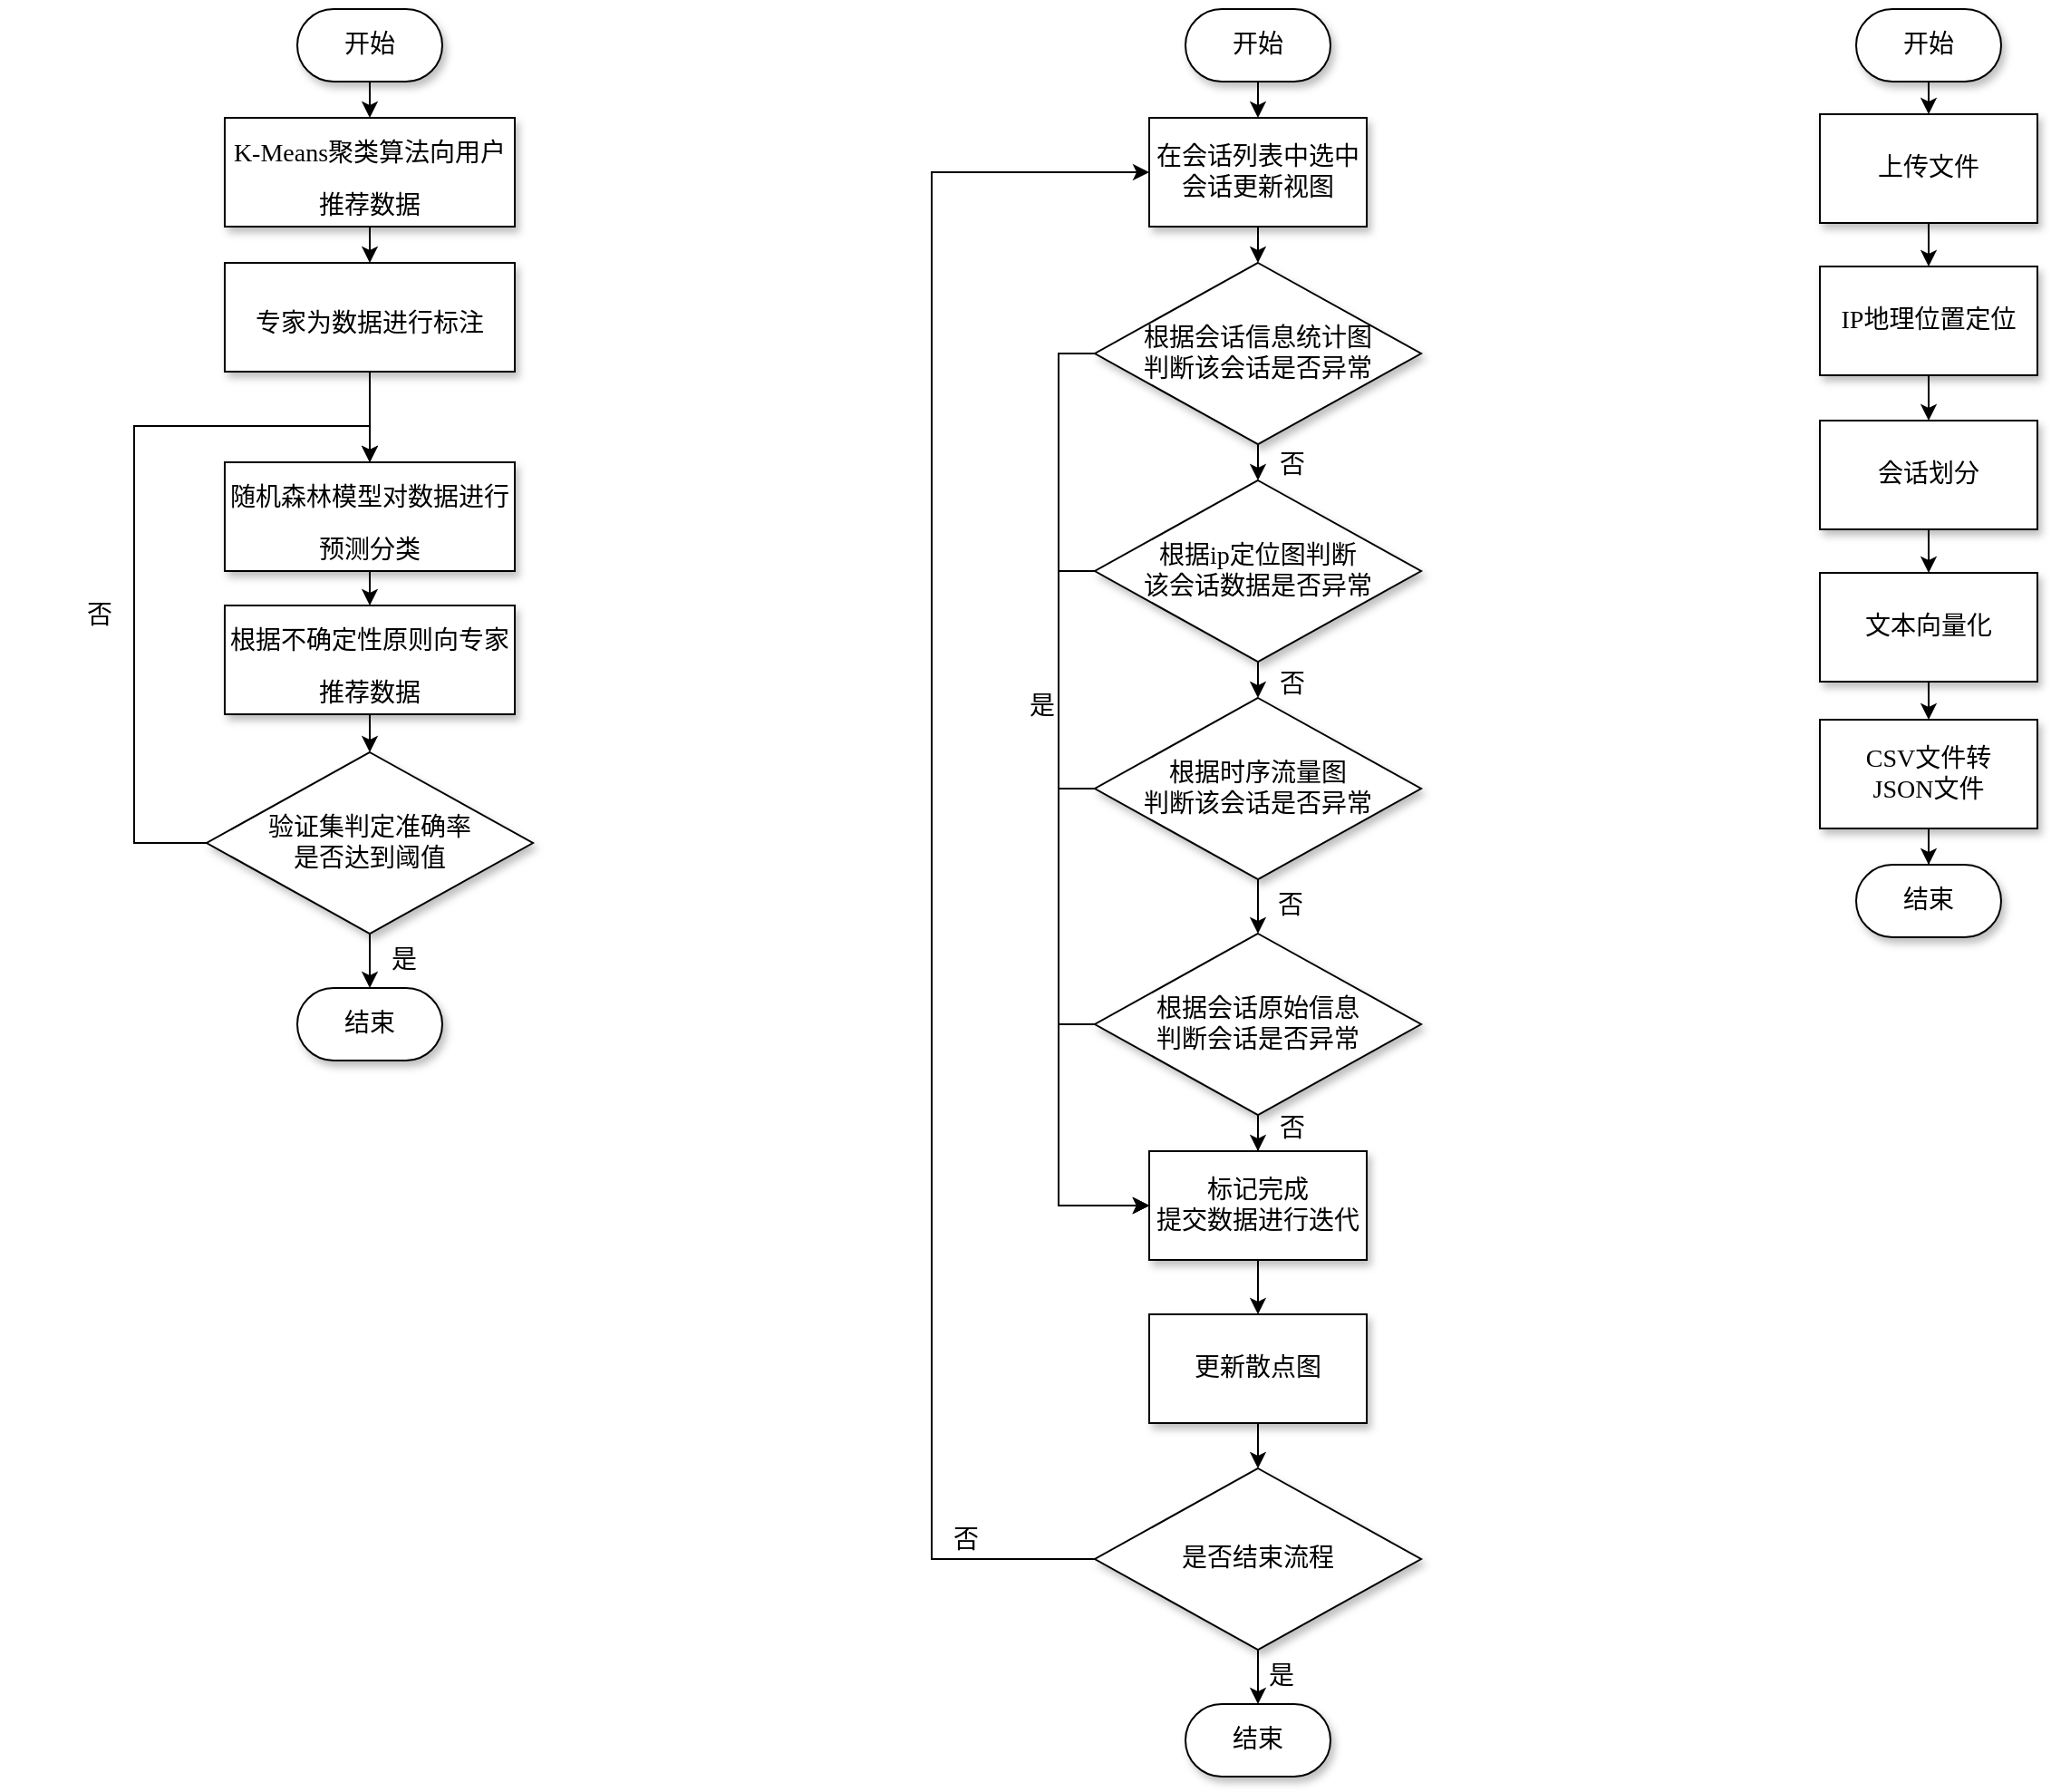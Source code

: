 <mxfile version="19.0.3" type="github">
  <diagram id="92vi3gmfMHJBr1PCUuRd" name="Page-1">
    <mxGraphModel dx="1577" dy="452" grid="1" gridSize="10" guides="1" tooltips="1" connect="1" arrows="1" fold="1" page="1" pageScale="1" pageWidth="827" pageHeight="1169" math="0" shadow="0">
      <root>
        <mxCell id="0" />
        <mxCell id="1" parent="0" />
        <mxCell id="blCKw0wp8l2TaCpXEBkv-14" style="edgeStyle=orthogonalEdgeStyle;rounded=0;orthogonalLoop=1;jettySize=auto;html=1;exitX=0.5;exitY=1;exitDx=0;exitDy=0;entryX=0.5;entryY=0;entryDx=0;entryDy=0;fontFamily=Times New Roman;fontSize=14;" parent="1" source="blCKw0wp8l2TaCpXEBkv-3" target="blCKw0wp8l2TaCpXEBkv-5" edge="1">
          <mxGeometry relative="1" as="geometry" />
        </mxCell>
        <mxCell id="blCKw0wp8l2TaCpXEBkv-3" value="&lt;font style=&quot;font-size: 14px;&quot;&gt;&lt;span style=&quot;&quot;&gt;开始&lt;/span&gt;&lt;/font&gt;" style="rounded=1;whiteSpace=wrap;html=1;arcSize=50;fontFamily=Times New Roman;fontStyle=0;shadow=1;" parent="1" vertex="1">
          <mxGeometry x="-20" y="10" width="80" height="40" as="geometry" />
        </mxCell>
        <mxCell id="blCKw0wp8l2TaCpXEBkv-15" style="edgeStyle=orthogonalEdgeStyle;rounded=0;orthogonalLoop=1;jettySize=auto;html=1;exitX=0.5;exitY=1;exitDx=0;exitDy=0;entryX=0.5;entryY=0;entryDx=0;entryDy=0;fontFamily=Times New Roman;fontSize=14;" parent="1" source="blCKw0wp8l2TaCpXEBkv-5" target="blCKw0wp8l2TaCpXEBkv-8" edge="1">
          <mxGeometry relative="1" as="geometry" />
        </mxCell>
        <mxCell id="blCKw0wp8l2TaCpXEBkv-5" value="&lt;font style=&quot;font-size: 14px;&quot;&gt;K-Means聚类算法向用户推荐数据&lt;/font&gt;" style="rounded=0;whiteSpace=wrap;html=1;fontSize=24;fontFamily=Times New Roman;fontStyle=0;shadow=1;" parent="1" vertex="1">
          <mxGeometry x="-60" y="70" width="160" height="60" as="geometry" />
        </mxCell>
        <mxCell id="blCKw0wp8l2TaCpXEBkv-6" value="&lt;font style=&quot;font-size: 14px;&quot;&gt;&lt;span style=&quot;&quot;&gt;结束&lt;/span&gt;&lt;/font&gt;" style="rounded=1;whiteSpace=wrap;html=1;arcSize=50;fontFamily=Times New Roman;fontStyle=0;shadow=1;" parent="1" vertex="1">
          <mxGeometry x="-20" y="550" width="80" height="40" as="geometry" />
        </mxCell>
        <mxCell id="blCKw0wp8l2TaCpXEBkv-16" style="edgeStyle=orthogonalEdgeStyle;rounded=0;orthogonalLoop=1;jettySize=auto;html=1;exitX=0.5;exitY=1;exitDx=0;exitDy=0;fontFamily=Times New Roman;fontSize=14;" parent="1" source="blCKw0wp8l2TaCpXEBkv-8" target="blCKw0wp8l2TaCpXEBkv-9" edge="1">
          <mxGeometry relative="1" as="geometry" />
        </mxCell>
        <mxCell id="blCKw0wp8l2TaCpXEBkv-8" value="&lt;font style=&quot;font-size: 14px;&quot;&gt;专家为数据进行标注&lt;/font&gt;" style="rounded=0;whiteSpace=wrap;html=1;fontSize=24;fontFamily=Times New Roman;fontStyle=0;shadow=1;" parent="1" vertex="1">
          <mxGeometry x="-60" y="150" width="160" height="60" as="geometry" />
        </mxCell>
        <mxCell id="blCKw0wp8l2TaCpXEBkv-17" style="edgeStyle=orthogonalEdgeStyle;rounded=0;orthogonalLoop=1;jettySize=auto;html=1;exitX=0.5;exitY=1;exitDx=0;exitDy=0;entryX=0.5;entryY=0;entryDx=0;entryDy=0;fontFamily=Times New Roman;fontSize=14;" parent="1" source="blCKw0wp8l2TaCpXEBkv-9" target="blCKw0wp8l2TaCpXEBkv-10" edge="1">
          <mxGeometry relative="1" as="geometry" />
        </mxCell>
        <mxCell id="blCKw0wp8l2TaCpXEBkv-9" value="&lt;font style=&quot;font-size: 14px;&quot;&gt;随机森林模型对数据进行预测分类&lt;br&gt;&lt;/font&gt;" style="rounded=0;whiteSpace=wrap;html=1;fontSize=24;fontFamily=Times New Roman;fontStyle=0;shadow=1;" parent="1" vertex="1">
          <mxGeometry x="-60" y="260" width="160" height="60" as="geometry" />
        </mxCell>
        <mxCell id="blCKw0wp8l2TaCpXEBkv-18" style="edgeStyle=orthogonalEdgeStyle;rounded=0;orthogonalLoop=1;jettySize=auto;html=1;exitX=0.5;exitY=1;exitDx=0;exitDy=0;entryX=0.5;entryY=0;entryDx=0;entryDy=0;fontFamily=Times New Roman;fontSize=14;" parent="1" source="blCKw0wp8l2TaCpXEBkv-10" target="blCKw0wp8l2TaCpXEBkv-12" edge="1">
          <mxGeometry relative="1" as="geometry" />
        </mxCell>
        <mxCell id="blCKw0wp8l2TaCpXEBkv-10" value="&lt;font style=&quot;font-size: 14px;&quot;&gt;根据不确定性原则向专家推荐数据&lt;/font&gt;" style="rounded=0;whiteSpace=wrap;html=1;fontSize=24;fontFamily=Times New Roman;fontStyle=0;shadow=1;" parent="1" vertex="1">
          <mxGeometry x="-60" y="339" width="160" height="60" as="geometry" />
        </mxCell>
        <mxCell id="blCKw0wp8l2TaCpXEBkv-19" style="edgeStyle=orthogonalEdgeStyle;rounded=0;orthogonalLoop=1;jettySize=auto;html=1;exitX=0.5;exitY=1;exitDx=0;exitDy=0;fontFamily=Times New Roman;fontSize=14;" parent="1" source="blCKw0wp8l2TaCpXEBkv-12" target="blCKw0wp8l2TaCpXEBkv-6" edge="1">
          <mxGeometry relative="1" as="geometry">
            <mxPoint x="20" y="520" as="targetPoint" />
          </mxGeometry>
        </mxCell>
        <mxCell id="blCKw0wp8l2TaCpXEBkv-22" style="edgeStyle=orthogonalEdgeStyle;rounded=0;orthogonalLoop=1;jettySize=auto;html=1;exitX=0;exitY=0.5;exitDx=0;exitDy=0;fontFamily=Times New Roman;fontSize=14;entryX=0.5;entryY=0;entryDx=0;entryDy=0;" parent="1" source="blCKw0wp8l2TaCpXEBkv-12" target="blCKw0wp8l2TaCpXEBkv-9" edge="1">
          <mxGeometry relative="1" as="geometry">
            <mxPoint x="-120" y="230" as="targetPoint" />
            <Array as="points">
              <mxPoint x="-110" y="470" />
              <mxPoint x="-110" y="240" />
              <mxPoint x="20" y="240" />
            </Array>
          </mxGeometry>
        </mxCell>
        <mxCell id="blCKw0wp8l2TaCpXEBkv-12" value="验证集判定准确率&lt;br&gt;是否达到阈值" style="rhombus;whiteSpace=wrap;html=1;fontSize=14;fontFamily=Times New Roman;fontStyle=0;shadow=1;" parent="1" vertex="1">
          <mxGeometry x="-70" y="420" width="180" height="100" as="geometry" />
        </mxCell>
        <mxCell id="blCKw0wp8l2TaCpXEBkv-21" value="是" style="text;html=1;strokeColor=none;fillColor=none;align=left;verticalAlign=middle;whiteSpace=wrap;rounded=0;shadow=1;fontFamily=Times New Roman;fontSize=14;" parent="1" vertex="1">
          <mxGeometry x="30" y="520" width="60" height="30" as="geometry" />
        </mxCell>
        <mxCell id="blCKw0wp8l2TaCpXEBkv-25" value="否" style="text;html=1;strokeColor=none;fillColor=none;align=right;verticalAlign=middle;whiteSpace=wrap;rounded=0;shadow=1;fontFamily=Times New Roman;fontSize=14;" parent="1" vertex="1">
          <mxGeometry x="-180" y="330" width="60" height="30" as="geometry" />
        </mxCell>
        <mxCell id="cU6TKIRbubZpwWqlH4W0-12" style="edgeStyle=orthogonalEdgeStyle;rounded=0;orthogonalLoop=1;jettySize=auto;html=1;exitX=0.5;exitY=1;exitDx=0;exitDy=0;entryX=0.5;entryY=0;entryDx=0;entryDy=0;fontFamily=Times New Roman;fontSize=14;" edge="1" parent="1" source="blCKw0wp8l2TaCpXEBkv-26" target="cU6TKIRbubZpwWqlH4W0-1">
          <mxGeometry relative="1" as="geometry" />
        </mxCell>
        <mxCell id="blCKw0wp8l2TaCpXEBkv-26" value="&lt;font style=&quot;font-size: 14px;&quot;&gt;&lt;span style=&quot;&quot;&gt;开始&lt;/span&gt;&lt;/font&gt;" style="rounded=1;whiteSpace=wrap;html=1;arcSize=50;fontFamily=Times New Roman;fontStyle=0;shadow=1;" parent="1" vertex="1">
          <mxGeometry x="470" y="10" width="80" height="40" as="geometry" />
        </mxCell>
        <mxCell id="cU6TKIRbubZpwWqlH4W0-13" style="edgeStyle=orthogonalEdgeStyle;rounded=0;orthogonalLoop=1;jettySize=auto;html=1;exitX=0.5;exitY=1;exitDx=0;exitDy=0;entryX=0.5;entryY=0;entryDx=0;entryDy=0;fontFamily=Times New Roman;fontSize=14;" edge="1" parent="1" source="cU6TKIRbubZpwWqlH4W0-1" target="cU6TKIRbubZpwWqlH4W0-3">
          <mxGeometry relative="1" as="geometry" />
        </mxCell>
        <mxCell id="cU6TKIRbubZpwWqlH4W0-1" value="在会话列表中选中会话更新视图" style="rounded=0;whiteSpace=wrap;html=1;shadow=1;fontFamily=Times New Roman;fontSize=14;" vertex="1" parent="1">
          <mxGeometry x="450" y="70" width="120" height="60" as="geometry" />
        </mxCell>
        <mxCell id="cU6TKIRbubZpwWqlH4W0-14" style="edgeStyle=orthogonalEdgeStyle;rounded=0;orthogonalLoop=1;jettySize=auto;html=1;exitX=0.5;exitY=1;exitDx=0;exitDy=0;entryX=0.5;entryY=0;entryDx=0;entryDy=0;fontFamily=Times New Roman;fontSize=14;" edge="1" parent="1" source="cU6TKIRbubZpwWqlH4W0-3" target="cU6TKIRbubZpwWqlH4W0-7">
          <mxGeometry relative="1" as="geometry" />
        </mxCell>
        <mxCell id="cU6TKIRbubZpwWqlH4W0-24" style="edgeStyle=orthogonalEdgeStyle;rounded=0;orthogonalLoop=1;jettySize=auto;html=1;exitX=0;exitY=0.5;exitDx=0;exitDy=0;entryX=0;entryY=0.5;entryDx=0;entryDy=0;fontFamily=Times New Roman;fontSize=14;" edge="1" parent="1" source="cU6TKIRbubZpwWqlH4W0-3" target="cU6TKIRbubZpwWqlH4W0-9">
          <mxGeometry relative="1" as="geometry" />
        </mxCell>
        <mxCell id="cU6TKIRbubZpwWqlH4W0-3" value="根据会话信息统计图&lt;br&gt;判断该会话是否异常" style="rhombus;whiteSpace=wrap;html=1;fontSize=14;fontFamily=Times New Roman;fontStyle=0;shadow=1;" vertex="1" parent="1">
          <mxGeometry x="420" y="150" width="180" height="100" as="geometry" />
        </mxCell>
        <mxCell id="cU6TKIRbubZpwWqlH4W0-5" value="&lt;font style=&quot;font-size: 14px;&quot;&gt;&lt;span style=&quot;&quot;&gt;结束&lt;/span&gt;&lt;/font&gt;" style="rounded=1;whiteSpace=wrap;html=1;arcSize=50;fontFamily=Times New Roman;fontStyle=0;shadow=1;" vertex="1" parent="1">
          <mxGeometry x="470" y="945" width="80" height="40" as="geometry" />
        </mxCell>
        <mxCell id="cU6TKIRbubZpwWqlH4W0-16" style="edgeStyle=orthogonalEdgeStyle;rounded=0;orthogonalLoop=1;jettySize=auto;html=1;exitX=0.5;exitY=1;exitDx=0;exitDy=0;entryX=0.5;entryY=0;entryDx=0;entryDy=0;fontFamily=Times New Roman;fontSize=14;" edge="1" parent="1" source="cU6TKIRbubZpwWqlH4W0-6" target="cU6TKIRbubZpwWqlH4W0-8">
          <mxGeometry relative="1" as="geometry" />
        </mxCell>
        <mxCell id="cU6TKIRbubZpwWqlH4W0-27" style="edgeStyle=orthogonalEdgeStyle;rounded=0;orthogonalLoop=1;jettySize=auto;html=1;exitX=0;exitY=0.5;exitDx=0;exitDy=0;entryX=0;entryY=0.5;entryDx=0;entryDy=0;fontFamily=Times New Roman;fontSize=14;" edge="1" parent="1" source="cU6TKIRbubZpwWqlH4W0-6" target="cU6TKIRbubZpwWqlH4W0-9">
          <mxGeometry relative="1" as="geometry" />
        </mxCell>
        <mxCell id="cU6TKIRbubZpwWqlH4W0-6" value="根据时序流量图&lt;br&gt;判断该会话是否异常" style="rhombus;whiteSpace=wrap;html=1;fontSize=14;fontFamily=Times New Roman;fontStyle=0;shadow=1;" vertex="1" parent="1">
          <mxGeometry x="420" y="390" width="180" height="100" as="geometry" />
        </mxCell>
        <mxCell id="cU6TKIRbubZpwWqlH4W0-15" style="edgeStyle=orthogonalEdgeStyle;rounded=0;orthogonalLoop=1;jettySize=auto;html=1;exitX=0.5;exitY=1;exitDx=0;exitDy=0;entryX=0.5;entryY=0;entryDx=0;entryDy=0;fontFamily=Times New Roman;fontSize=14;" edge="1" parent="1" source="cU6TKIRbubZpwWqlH4W0-7" target="cU6TKIRbubZpwWqlH4W0-6">
          <mxGeometry relative="1" as="geometry" />
        </mxCell>
        <mxCell id="cU6TKIRbubZpwWqlH4W0-26" style="edgeStyle=orthogonalEdgeStyle;rounded=0;orthogonalLoop=1;jettySize=auto;html=1;exitX=0;exitY=0.5;exitDx=0;exitDy=0;entryX=0;entryY=0.5;entryDx=0;entryDy=0;fontFamily=Times New Roman;fontSize=14;" edge="1" parent="1" source="cU6TKIRbubZpwWqlH4W0-7" target="cU6TKIRbubZpwWqlH4W0-9">
          <mxGeometry relative="1" as="geometry" />
        </mxCell>
        <mxCell id="cU6TKIRbubZpwWqlH4W0-7" value="根据ip定位图判断&lt;br&gt;该会话数据是否异常" style="rhombus;whiteSpace=wrap;html=1;fontSize=14;fontFamily=Times New Roman;fontStyle=0;shadow=1;" vertex="1" parent="1">
          <mxGeometry x="420" y="270" width="180" height="100" as="geometry" />
        </mxCell>
        <mxCell id="cU6TKIRbubZpwWqlH4W0-17" style="edgeStyle=orthogonalEdgeStyle;rounded=0;orthogonalLoop=1;jettySize=auto;html=1;exitX=0.5;exitY=1;exitDx=0;exitDy=0;fontFamily=Times New Roman;fontSize=14;" edge="1" parent="1" source="cU6TKIRbubZpwWqlH4W0-8" target="cU6TKIRbubZpwWqlH4W0-9">
          <mxGeometry relative="1" as="geometry">
            <mxPoint x="510" y="630" as="targetPoint" />
          </mxGeometry>
        </mxCell>
        <mxCell id="cU6TKIRbubZpwWqlH4W0-28" style="edgeStyle=orthogonalEdgeStyle;rounded=0;orthogonalLoop=1;jettySize=auto;html=1;exitX=0;exitY=0.5;exitDx=0;exitDy=0;entryX=0;entryY=0.5;entryDx=0;entryDy=0;fontFamily=Times New Roman;fontSize=14;" edge="1" parent="1" source="cU6TKIRbubZpwWqlH4W0-8" target="cU6TKIRbubZpwWqlH4W0-9">
          <mxGeometry relative="1" as="geometry" />
        </mxCell>
        <mxCell id="cU6TKIRbubZpwWqlH4W0-8" value="根据会话原始信息&lt;br&gt;判断会话是否异常" style="rhombus;whiteSpace=wrap;html=1;fontSize=14;fontFamily=Times New Roman;fontStyle=0;shadow=1;" vertex="1" parent="1">
          <mxGeometry x="420" y="520" width="180" height="100" as="geometry" />
        </mxCell>
        <mxCell id="cU6TKIRbubZpwWqlH4W0-19" style="edgeStyle=orthogonalEdgeStyle;rounded=0;orthogonalLoop=1;jettySize=auto;html=1;exitX=0.5;exitY=1;exitDx=0;exitDy=0;fontFamily=Times New Roman;fontSize=14;" edge="1" parent="1" source="cU6TKIRbubZpwWqlH4W0-9" target="cU6TKIRbubZpwWqlH4W0-10">
          <mxGeometry relative="1" as="geometry" />
        </mxCell>
        <mxCell id="cU6TKIRbubZpwWqlH4W0-9" value="标记完成&lt;br&gt;提交数据进行迭代" style="rounded=0;whiteSpace=wrap;html=1;shadow=1;fontFamily=Times New Roman;fontSize=14;" vertex="1" parent="1">
          <mxGeometry x="450" y="640" width="120" height="60" as="geometry" />
        </mxCell>
        <mxCell id="cU6TKIRbubZpwWqlH4W0-20" style="edgeStyle=orthogonalEdgeStyle;rounded=0;orthogonalLoop=1;jettySize=auto;html=1;exitX=0.5;exitY=1;exitDx=0;exitDy=0;fontFamily=Times New Roman;fontSize=14;" edge="1" parent="1" source="cU6TKIRbubZpwWqlH4W0-10" target="cU6TKIRbubZpwWqlH4W0-11">
          <mxGeometry relative="1" as="geometry">
            <mxPoint x="510" y="820" as="targetPoint" />
          </mxGeometry>
        </mxCell>
        <mxCell id="cU6TKIRbubZpwWqlH4W0-10" value="更新散点图" style="rounded=0;whiteSpace=wrap;html=1;shadow=1;fontFamily=Times New Roman;fontSize=14;" vertex="1" parent="1">
          <mxGeometry x="450" y="730" width="120" height="60" as="geometry" />
        </mxCell>
        <mxCell id="cU6TKIRbubZpwWqlH4W0-21" style="edgeStyle=orthogonalEdgeStyle;rounded=0;orthogonalLoop=1;jettySize=auto;html=1;exitX=0.5;exitY=1;exitDx=0;exitDy=0;fontFamily=Times New Roman;fontSize=14;" edge="1" parent="1" source="cU6TKIRbubZpwWqlH4W0-11" target="cU6TKIRbubZpwWqlH4W0-5">
          <mxGeometry relative="1" as="geometry" />
        </mxCell>
        <mxCell id="cU6TKIRbubZpwWqlH4W0-23" style="edgeStyle=orthogonalEdgeStyle;rounded=0;orthogonalLoop=1;jettySize=auto;html=1;exitX=0;exitY=0.5;exitDx=0;exitDy=0;entryX=0;entryY=0.5;entryDx=0;entryDy=0;fontFamily=Times New Roman;fontSize=14;" edge="1" parent="1" source="cU6TKIRbubZpwWqlH4W0-11" target="cU6TKIRbubZpwWqlH4W0-1">
          <mxGeometry relative="1" as="geometry">
            <Array as="points">
              <mxPoint x="330" y="865" />
              <mxPoint x="330" y="100" />
            </Array>
          </mxGeometry>
        </mxCell>
        <mxCell id="cU6TKIRbubZpwWqlH4W0-11" value="是否结束流程" style="rhombus;whiteSpace=wrap;html=1;fontSize=14;fontFamily=Times New Roman;fontStyle=0;shadow=1;" vertex="1" parent="1">
          <mxGeometry x="420" y="815" width="180" height="100" as="geometry" />
        </mxCell>
        <mxCell id="cU6TKIRbubZpwWqlH4W0-30" value="否" style="text;html=1;strokeColor=none;fillColor=none;align=left;verticalAlign=middle;whiteSpace=wrap;rounded=0;shadow=1;fontFamily=Times New Roman;fontSize=14;" vertex="1" parent="1">
          <mxGeometry x="340" y="840" width="60" height="30" as="geometry" />
        </mxCell>
        <mxCell id="cU6TKIRbubZpwWqlH4W0-31" value="是" style="text;html=1;strokeColor=none;fillColor=none;align=left;verticalAlign=middle;whiteSpace=wrap;rounded=0;shadow=1;fontFamily=Times New Roman;fontSize=14;" vertex="1" parent="1">
          <mxGeometry x="514" y="915" width="60" height="30" as="geometry" />
        </mxCell>
        <mxCell id="cU6TKIRbubZpwWqlH4W0-32" value="是" style="text;html=1;strokeColor=none;fillColor=none;align=right;verticalAlign=middle;whiteSpace=wrap;rounded=0;shadow=1;fontFamily=Times New Roman;fontSize=14;" vertex="1" parent="1">
          <mxGeometry x="340" y="380" width="60" height="30" as="geometry" />
        </mxCell>
        <mxCell id="cU6TKIRbubZpwWqlH4W0-33" value="否" style="text;html=1;strokeColor=none;fillColor=none;align=left;verticalAlign=middle;whiteSpace=wrap;rounded=0;shadow=1;fontFamily=Times New Roman;fontSize=14;" vertex="1" parent="1">
          <mxGeometry x="519" y="490" width="60" height="30" as="geometry" />
        </mxCell>
        <mxCell id="cU6TKIRbubZpwWqlH4W0-34" value="否" style="text;html=1;strokeColor=none;fillColor=none;align=left;verticalAlign=middle;whiteSpace=wrap;rounded=0;shadow=1;fontFamily=Times New Roman;fontSize=14;" vertex="1" parent="1">
          <mxGeometry x="520" y="613" width="60" height="30" as="geometry" />
        </mxCell>
        <mxCell id="cU6TKIRbubZpwWqlH4W0-35" value="否" style="text;html=1;strokeColor=none;fillColor=none;align=left;verticalAlign=middle;whiteSpace=wrap;rounded=0;shadow=1;fontFamily=Times New Roman;fontSize=14;" vertex="1" parent="1">
          <mxGeometry x="520" y="368" width="60" height="30" as="geometry" />
        </mxCell>
        <mxCell id="cU6TKIRbubZpwWqlH4W0-36" value="否" style="text;html=1;strokeColor=none;fillColor=none;align=left;verticalAlign=middle;whiteSpace=wrap;rounded=0;shadow=1;fontFamily=Times New Roman;fontSize=14;" vertex="1" parent="1">
          <mxGeometry x="520" y="247" width="60" height="30" as="geometry" />
        </mxCell>
        <mxCell id="cU6TKIRbubZpwWqlH4W0-44" style="edgeStyle=orthogonalEdgeStyle;rounded=0;orthogonalLoop=1;jettySize=auto;html=1;exitX=0.5;exitY=1;exitDx=0;exitDy=0;entryX=0.5;entryY=0;entryDx=0;entryDy=0;fontFamily=Times New Roman;fontSize=14;" edge="1" parent="1" source="cU6TKIRbubZpwWqlH4W0-37" target="cU6TKIRbubZpwWqlH4W0-38">
          <mxGeometry relative="1" as="geometry" />
        </mxCell>
        <mxCell id="cU6TKIRbubZpwWqlH4W0-37" value="&lt;font style=&quot;font-size: 14px;&quot;&gt;&lt;span style=&quot;&quot;&gt;开始&lt;/span&gt;&lt;/font&gt;" style="rounded=1;whiteSpace=wrap;html=1;arcSize=50;fontFamily=Times New Roman;fontStyle=0;shadow=1;" vertex="1" parent="1">
          <mxGeometry x="840" y="10" width="80" height="40" as="geometry" />
        </mxCell>
        <mxCell id="cU6TKIRbubZpwWqlH4W0-45" value="" style="edgeStyle=orthogonalEdgeStyle;rounded=0;orthogonalLoop=1;jettySize=auto;html=1;fontFamily=Times New Roman;fontSize=14;" edge="1" parent="1" source="cU6TKIRbubZpwWqlH4W0-38" target="cU6TKIRbubZpwWqlH4W0-39">
          <mxGeometry relative="1" as="geometry" />
        </mxCell>
        <mxCell id="cU6TKIRbubZpwWqlH4W0-38" value="上传文件" style="rounded=0;whiteSpace=wrap;html=1;shadow=1;fontFamily=Times New Roman;fontSize=14;" vertex="1" parent="1">
          <mxGeometry x="820" y="68" width="120" height="60" as="geometry" />
        </mxCell>
        <mxCell id="cU6TKIRbubZpwWqlH4W0-46" value="" style="edgeStyle=orthogonalEdgeStyle;rounded=0;orthogonalLoop=1;jettySize=auto;html=1;fontFamily=Times New Roman;fontSize=14;" edge="1" parent="1" source="cU6TKIRbubZpwWqlH4W0-39" target="cU6TKIRbubZpwWqlH4W0-40">
          <mxGeometry relative="1" as="geometry" />
        </mxCell>
        <mxCell id="cU6TKIRbubZpwWqlH4W0-39" value="IP地理位置定位" style="rounded=0;whiteSpace=wrap;html=1;shadow=1;fontFamily=Times New Roman;fontSize=14;" vertex="1" parent="1">
          <mxGeometry x="820" y="152" width="120" height="60" as="geometry" />
        </mxCell>
        <mxCell id="cU6TKIRbubZpwWqlH4W0-47" value="" style="edgeStyle=orthogonalEdgeStyle;rounded=0;orthogonalLoop=1;jettySize=auto;html=1;fontFamily=Times New Roman;fontSize=14;" edge="1" parent="1" source="cU6TKIRbubZpwWqlH4W0-40" target="cU6TKIRbubZpwWqlH4W0-41">
          <mxGeometry relative="1" as="geometry" />
        </mxCell>
        <mxCell id="cU6TKIRbubZpwWqlH4W0-40" value="会话划分" style="rounded=0;whiteSpace=wrap;html=1;shadow=1;fontFamily=Times New Roman;fontSize=14;" vertex="1" parent="1">
          <mxGeometry x="820" y="237" width="120" height="60" as="geometry" />
        </mxCell>
        <mxCell id="cU6TKIRbubZpwWqlH4W0-48" value="" style="edgeStyle=orthogonalEdgeStyle;rounded=0;orthogonalLoop=1;jettySize=auto;html=1;fontFamily=Times New Roman;fontSize=14;" edge="1" parent="1" source="cU6TKIRbubZpwWqlH4W0-41" target="cU6TKIRbubZpwWqlH4W0-42">
          <mxGeometry relative="1" as="geometry" />
        </mxCell>
        <mxCell id="cU6TKIRbubZpwWqlH4W0-41" value="文本向量化" style="rounded=0;whiteSpace=wrap;html=1;shadow=1;fontFamily=Times New Roman;fontSize=14;" vertex="1" parent="1">
          <mxGeometry x="820" y="321" width="120" height="60" as="geometry" />
        </mxCell>
        <mxCell id="cU6TKIRbubZpwWqlH4W0-49" value="" style="edgeStyle=orthogonalEdgeStyle;rounded=0;orthogonalLoop=1;jettySize=auto;html=1;fontFamily=Times New Roman;fontSize=14;" edge="1" parent="1" source="cU6TKIRbubZpwWqlH4W0-42" target="cU6TKIRbubZpwWqlH4W0-43">
          <mxGeometry relative="1" as="geometry" />
        </mxCell>
        <mxCell id="cU6TKIRbubZpwWqlH4W0-42" value="CSV文件转&lt;br&gt;JSON文件" style="rounded=0;whiteSpace=wrap;html=1;shadow=1;fontFamily=Times New Roman;fontSize=14;" vertex="1" parent="1">
          <mxGeometry x="820" y="402" width="120" height="60" as="geometry" />
        </mxCell>
        <mxCell id="cU6TKIRbubZpwWqlH4W0-43" value="&lt;font style=&quot;font-size: 14px;&quot;&gt;&lt;span style=&quot;&quot;&gt;结束&lt;/span&gt;&lt;/font&gt;" style="rounded=1;whiteSpace=wrap;html=1;arcSize=50;fontFamily=Times New Roman;fontStyle=0;shadow=1;" vertex="1" parent="1">
          <mxGeometry x="840" y="482" width="80" height="40" as="geometry" />
        </mxCell>
      </root>
    </mxGraphModel>
  </diagram>
</mxfile>
